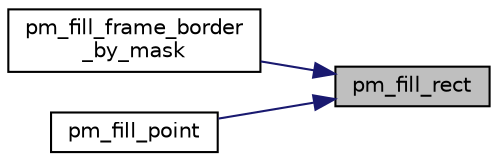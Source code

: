 digraph "pm_fill_rect"
{
 // INTERACTIVE_SVG=YES
 // LATEX_PDF_SIZE
  bgcolor="transparent";
  edge [fontname="Helvetica",fontsize="10",labelfontname="Helvetica",labelfontsize="10"];
  node [fontname="Helvetica",fontsize="10",shape=record];
  rankdir="RL";
  Node1 [label="pm_fill_rect",height=0.2,width=0.4,color="black", fillcolor="grey75", style="filled", fontcolor="black",tooltip=" "];
  Node1 -> Node2 [dir="back",color="midnightblue",fontsize="10",style="solid",fontname="Helvetica"];
  Node2 [label="pm_fill_frame_border\l_by_mask",height=0.2,width=0.4,color="black",URL="$d8/d26/group__PM__FUNCTION__GROUP.html#gaa435c5e716d18c934fe8136eea19c535",tooltip=" "];
  Node1 -> Node3 [dir="back",color="midnightblue",fontsize="10",style="solid",fontname="Helvetica"];
  Node3 [label="pm_fill_point",height=0.2,width=0.4,color="black",URL="$d8/d26/group__PM__FUNCTION__GROUP.html#gaad304605c049a0d3e591377b6eee738b",tooltip=" "];
}
